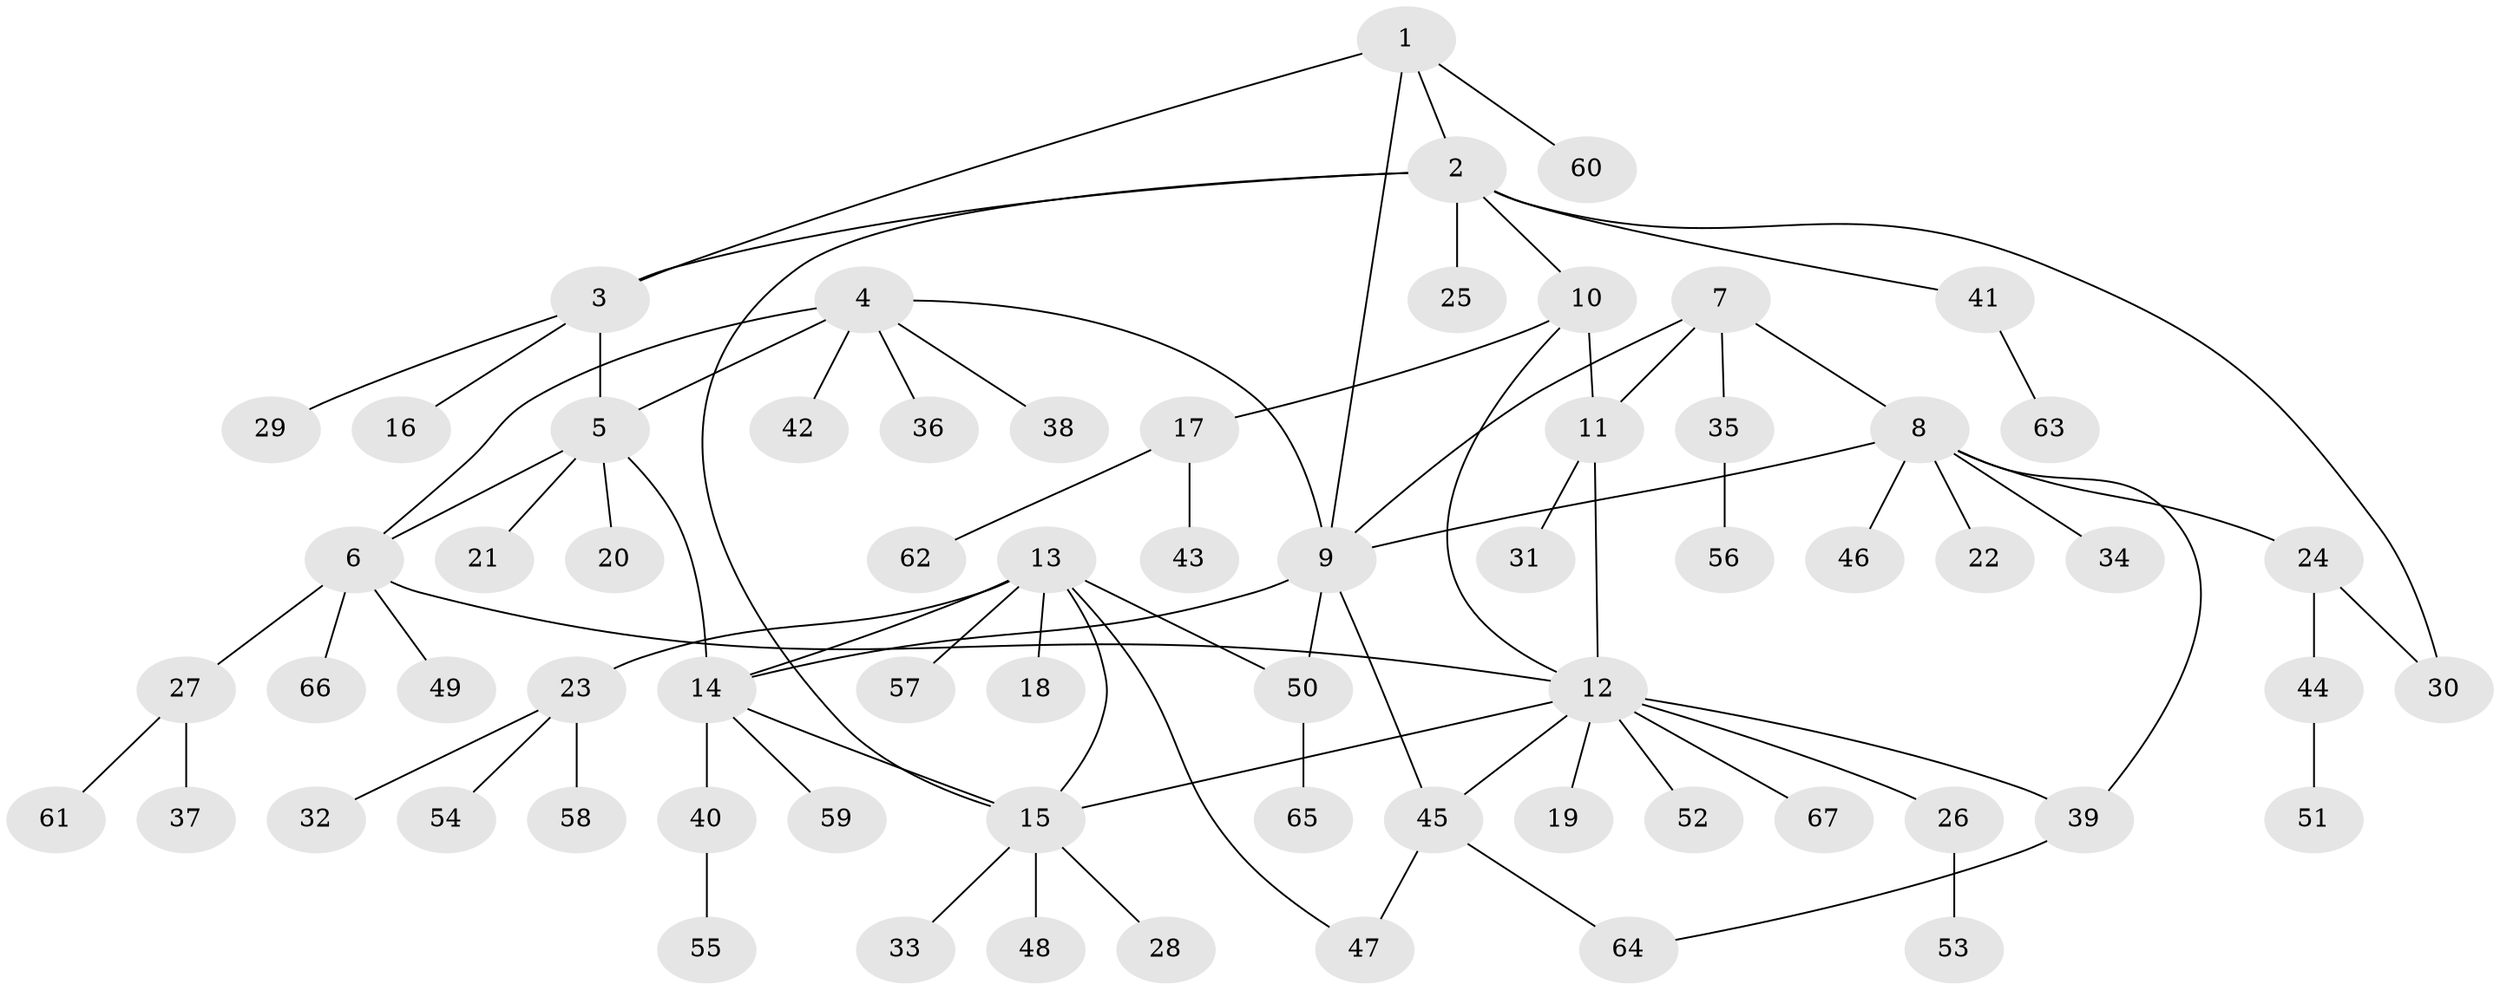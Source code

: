 // Generated by graph-tools (version 1.1) at 2025/37/03/09/25 02:37:32]
// undirected, 67 vertices, 83 edges
graph export_dot {
graph [start="1"]
  node [color=gray90,style=filled];
  1;
  2;
  3;
  4;
  5;
  6;
  7;
  8;
  9;
  10;
  11;
  12;
  13;
  14;
  15;
  16;
  17;
  18;
  19;
  20;
  21;
  22;
  23;
  24;
  25;
  26;
  27;
  28;
  29;
  30;
  31;
  32;
  33;
  34;
  35;
  36;
  37;
  38;
  39;
  40;
  41;
  42;
  43;
  44;
  45;
  46;
  47;
  48;
  49;
  50;
  51;
  52;
  53;
  54;
  55;
  56;
  57;
  58;
  59;
  60;
  61;
  62;
  63;
  64;
  65;
  66;
  67;
  1 -- 2;
  1 -- 3;
  1 -- 9;
  1 -- 60;
  2 -- 3;
  2 -- 10;
  2 -- 15;
  2 -- 25;
  2 -- 30;
  2 -- 41;
  3 -- 5;
  3 -- 16;
  3 -- 29;
  4 -- 5;
  4 -- 6;
  4 -- 9;
  4 -- 36;
  4 -- 38;
  4 -- 42;
  5 -- 6;
  5 -- 14;
  5 -- 20;
  5 -- 21;
  6 -- 12;
  6 -- 27;
  6 -- 49;
  6 -- 66;
  7 -- 8;
  7 -- 9;
  7 -- 11;
  7 -- 35;
  8 -- 9;
  8 -- 22;
  8 -- 24;
  8 -- 34;
  8 -- 39;
  8 -- 46;
  9 -- 14;
  9 -- 45;
  9 -- 50;
  10 -- 11;
  10 -- 12;
  10 -- 17;
  11 -- 12;
  11 -- 31;
  12 -- 15;
  12 -- 19;
  12 -- 26;
  12 -- 39;
  12 -- 45;
  12 -- 52;
  12 -- 67;
  13 -- 14;
  13 -- 15;
  13 -- 18;
  13 -- 23;
  13 -- 47;
  13 -- 50;
  13 -- 57;
  14 -- 15;
  14 -- 40;
  14 -- 59;
  15 -- 28;
  15 -- 33;
  15 -- 48;
  17 -- 43;
  17 -- 62;
  23 -- 32;
  23 -- 54;
  23 -- 58;
  24 -- 30;
  24 -- 44;
  26 -- 53;
  27 -- 37;
  27 -- 61;
  35 -- 56;
  39 -- 64;
  40 -- 55;
  41 -- 63;
  44 -- 51;
  45 -- 47;
  45 -- 64;
  50 -- 65;
}

